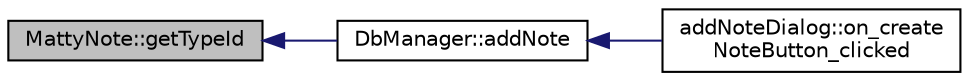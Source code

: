 digraph "MattyNote::getTypeId"
{
  edge [fontname="Helvetica",fontsize="10",labelfontname="Helvetica",labelfontsize="10"];
  node [fontname="Helvetica",fontsize="10",shape=record];
  rankdir="LR";
  Node82 [label="MattyNote::getTypeId",height=0.2,width=0.4,color="black", fillcolor="grey75", style="filled", fontcolor="black"];
  Node82 -> Node83 [dir="back",color="midnightblue",fontsize="10",style="solid",fontname="Helvetica"];
  Node83 [label="DbManager::addNote",height=0.2,width=0.4,color="black", fillcolor="white", style="filled",URL="$classDbManager.html#a0d97afdec08f212ec39100d26d8b4273"];
  Node83 -> Node84 [dir="back",color="midnightblue",fontsize="10",style="solid",fontname="Helvetica"];
  Node84 [label="addNoteDialog::on_create\lNoteButton_clicked",height=0.2,width=0.4,color="black", fillcolor="white", style="filled",URL="$classaddNoteDialog.html#a67b28dc05851888a45774eb240d6e43d"];
}

